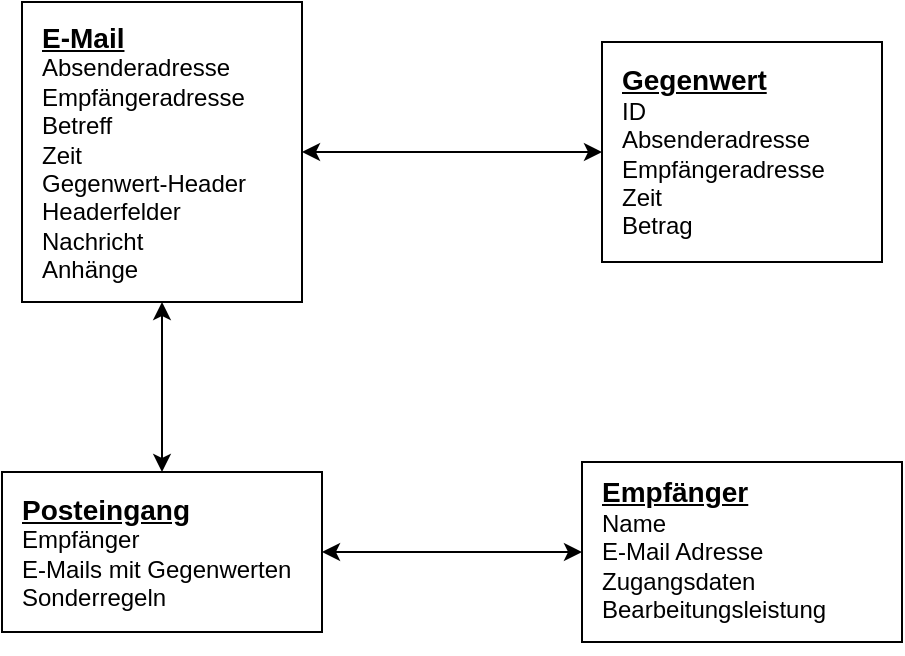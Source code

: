 <mxfile version="20.2.3" type="device"><diagram id="9XJVmBRpX1_-JMi8buDd" name="Seite-1"><mxGraphModel dx="1422" dy="762" grid="1" gridSize="10" guides="1" tooltips="1" connect="1" arrows="1" fold="1" page="1" pageScale="1" pageWidth="1169" pageHeight="827" math="0" shadow="0"><root><mxCell id="0"/><mxCell id="1" parent="0"/><mxCell id="SJS6h1Z1E22_v2ebtNWz-9" style="edgeStyle=orthogonalEdgeStyle;rounded=0;orthogonalLoop=1;jettySize=auto;html=1;exitX=1;exitY=0.5;exitDx=0;exitDy=0;entryX=0;entryY=0.5;entryDx=0;entryDy=0;fontSize=12;startArrow=classic;startFill=1;" edge="1" parent="1" source="SJS6h1Z1E22_v2ebtNWz-2" target="SJS6h1Z1E22_v2ebtNWz-8"><mxGeometry relative="1" as="geometry"/></mxCell><mxCell id="SJS6h1Z1E22_v2ebtNWz-2" value="&lt;font style=&quot;&quot;&gt;&lt;span style=&quot;font-weight: bold; font-size: 14px;&quot;&gt;&lt;u&gt;E-Mail&lt;/u&gt;&lt;/span&gt;&lt;br&gt;&lt;font style=&quot;font-size: 12px;&quot;&gt;Absenderadresse&lt;br&gt;&lt;/font&gt;Empfängeradresse&lt;br&gt;Betreff&lt;br&gt;Zeit&lt;br&gt;Gegenwert-Header&lt;br&gt;Headerfelder&lt;br&gt;Nachricht&lt;br&gt;Anhänge&lt;br&gt;&lt;/font&gt;" style="rounded=0;whiteSpace=wrap;html=1;align=left;spacingLeft=8;" vertex="1" parent="1"><mxGeometry x="160" y="110" width="140" height="150" as="geometry"/></mxCell><mxCell id="SJS6h1Z1E22_v2ebtNWz-8" value="&lt;font style=&quot;&quot;&gt;&lt;span style=&quot;font-weight: bold; font-size: 14px;&quot;&gt;&lt;u&gt;Gegenwert&lt;/u&gt;&lt;/span&gt;&lt;br&gt;&lt;font style=&quot;font-size: 12px;&quot;&gt;ID&lt;br&gt;Absenderadresse&lt;br&gt;&lt;/font&gt;Empfängeradresse&lt;br&gt;Zeit&lt;br&gt;Betrag&lt;br&gt;&lt;/font&gt;" style="rounded=0;whiteSpace=wrap;html=1;align=left;spacingLeft=8;" vertex="1" parent="1"><mxGeometry x="450" y="130" width="140" height="110" as="geometry"/></mxCell><mxCell id="SJS6h1Z1E22_v2ebtNWz-14" style="edgeStyle=orthogonalEdgeStyle;rounded=0;orthogonalLoop=1;jettySize=auto;html=1;exitX=1;exitY=0.5;exitDx=0;exitDy=0;fontSize=12;startArrow=classic;startFill=1;" edge="1" parent="1" source="SJS6h1Z1E22_v2ebtNWz-10" target="SJS6h1Z1E22_v2ebtNWz-12"><mxGeometry relative="1" as="geometry"/></mxCell><mxCell id="SJS6h1Z1E22_v2ebtNWz-10" value="&lt;font style=&quot;&quot;&gt;&lt;span style=&quot;font-weight: bold; font-size: 14px;&quot;&gt;&lt;u&gt;Posteingang&lt;/u&gt;&lt;/span&gt;&lt;br&gt;Empfänger&lt;br&gt;E-Mails mit Gegenwerten&lt;br&gt;Sonderregeln&lt;br&gt;&lt;/font&gt;" style="rounded=0;whiteSpace=wrap;html=1;align=left;spacingLeft=8;" vertex="1" parent="1"><mxGeometry x="150" y="345" width="160" height="80" as="geometry"/></mxCell><mxCell id="SJS6h1Z1E22_v2ebtNWz-11" style="edgeStyle=orthogonalEdgeStyle;rounded=0;orthogonalLoop=1;jettySize=auto;html=1;exitX=0.5;exitY=1;exitDx=0;exitDy=0;fontSize=12;startArrow=classic;startFill=1;" edge="1" parent="1" source="SJS6h1Z1E22_v2ebtNWz-2" target="SJS6h1Z1E22_v2ebtNWz-10"><mxGeometry relative="1" as="geometry"><mxPoint x="250" y="330" as="sourcePoint"/><mxPoint x="400" y="330" as="targetPoint"/></mxGeometry></mxCell><mxCell id="SJS6h1Z1E22_v2ebtNWz-12" value="&lt;font style=&quot;&quot;&gt;&lt;span style=&quot;font-weight: bold; font-size: 14px;&quot;&gt;&lt;u&gt;Empfänger&lt;/u&gt;&lt;/span&gt;&lt;br&gt;Name&lt;br&gt;E-Mail Adresse&lt;br&gt;Zugangsdaten&lt;br&gt;Bearbeitungsleistung&lt;br&gt;&lt;br&gt;&lt;/font&gt;" style="rounded=0;whiteSpace=wrap;html=1;align=left;spacingLeft=8;verticalAlign=top;" vertex="1" parent="1"><mxGeometry x="440" y="340" width="160" height="90" as="geometry"/></mxCell></root></mxGraphModel></diagram></mxfile>